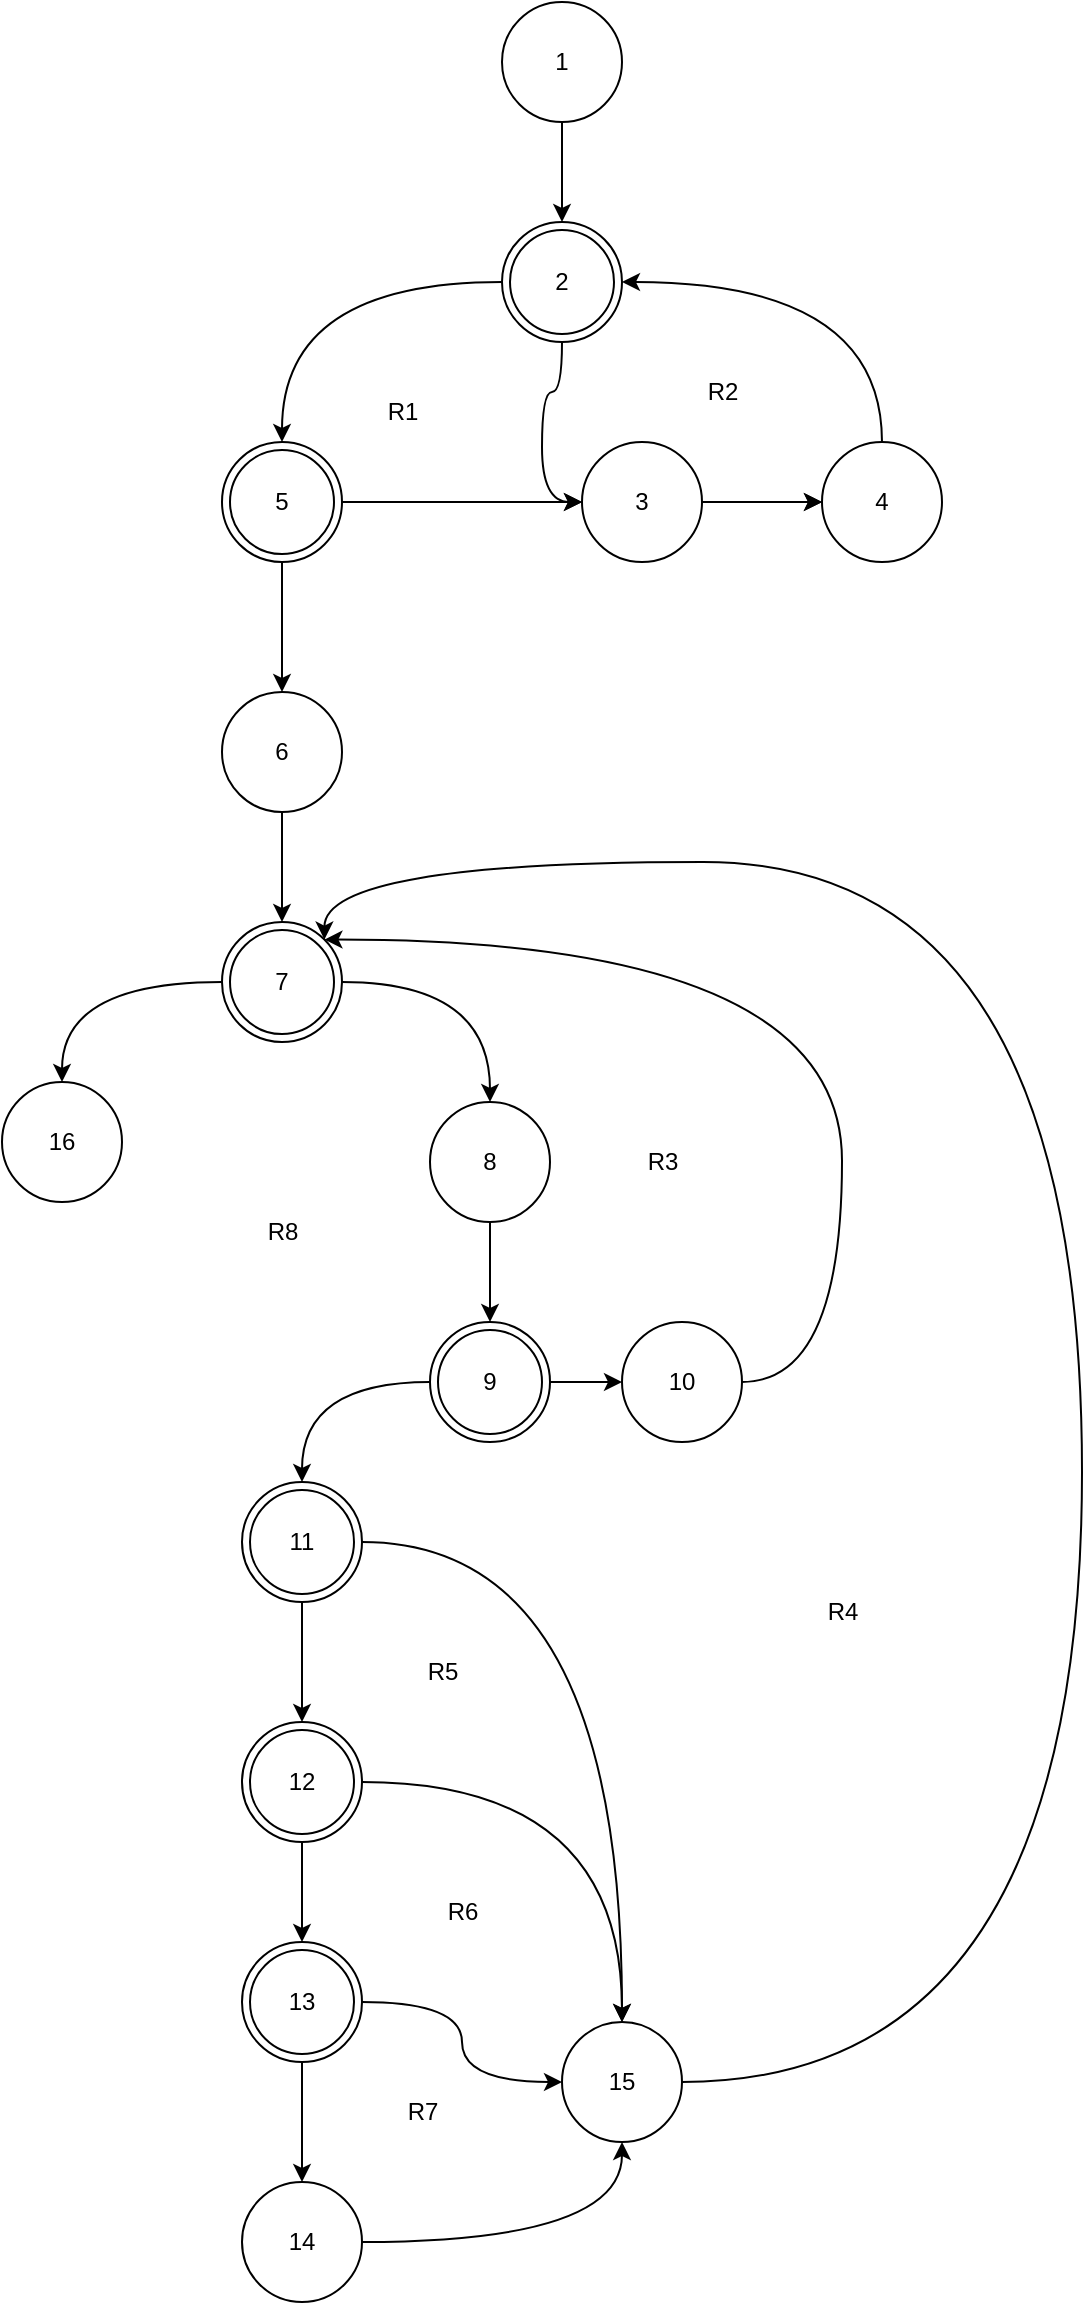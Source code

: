 <mxfile version="20.6.1" type="device"><diagram id="_P3WcdjXHYi9Jncbz_ZL" name="Page-1"><mxGraphModel dx="1051" dy="853" grid="1" gridSize="10" guides="1" tooltips="1" connect="1" arrows="1" fold="1" page="1" pageScale="1" pageWidth="827" pageHeight="1169" math="0" shadow="0"><root><mxCell id="0"/><mxCell id="1" parent="0"/><mxCell id="vJCfKgffCFRLduq6V0Hq-31" style="edgeStyle=orthogonalEdgeStyle;curved=1;rounded=0;orthogonalLoop=1;jettySize=auto;html=1;" parent="1" source="vJCfKgffCFRLduq6V0Hq-22" target="vJCfKgffCFRLduq6V0Hq-30" edge="1"><mxGeometry relative="1" as="geometry"/></mxCell><mxCell id="vJCfKgffCFRLduq6V0Hq-32" style="edgeStyle=orthogonalEdgeStyle;curved=1;rounded=0;orthogonalLoop=1;jettySize=auto;html=1;entryX=0;entryY=0.5;entryDx=0;entryDy=0;exitX=0.5;exitY=1;exitDx=0;exitDy=0;" parent="1" source="vJCfKgffCFRLduq6V0Hq-22" target="vJCfKgffCFRLduq6V0Hq-26" edge="1"><mxGeometry relative="1" as="geometry"/></mxCell><mxCell id="vJCfKgffCFRLduq6V0Hq-22" value="2" style="ellipse;shape=doubleEllipse;whiteSpace=wrap;html=1;aspect=fixed;" parent="1" vertex="1"><mxGeometry x="390" y="290" width="60" height="60" as="geometry"/></mxCell><mxCell id="vJCfKgffCFRLduq6V0Hq-24" style="edgeStyle=orthogonalEdgeStyle;rounded=0;orthogonalLoop=1;jettySize=auto;html=1;curved=1;" parent="1" source="vJCfKgffCFRLduq6V0Hq-23" target="vJCfKgffCFRLduq6V0Hq-22" edge="1"><mxGeometry relative="1" as="geometry"/></mxCell><mxCell id="vJCfKgffCFRLduq6V0Hq-23" value="1" style="ellipse;whiteSpace=wrap;html=1;aspect=fixed;" parent="1" vertex="1"><mxGeometry x="390" y="180" width="60" height="60" as="geometry"/></mxCell><mxCell id="vJCfKgffCFRLduq6V0Hq-28" style="edgeStyle=orthogonalEdgeStyle;rounded=0;orthogonalLoop=1;jettySize=auto;html=1;curved=1;" parent="1" source="vJCfKgffCFRLduq6V0Hq-26" target="vJCfKgffCFRLduq6V0Hq-27" edge="1"><mxGeometry relative="1" as="geometry"/></mxCell><mxCell id="vJCfKgffCFRLduq6V0Hq-63" value="" style="edgeStyle=orthogonalEdgeStyle;curved=1;rounded=0;orthogonalLoop=1;jettySize=auto;html=1;" parent="1" source="vJCfKgffCFRLduq6V0Hq-26" target="vJCfKgffCFRLduq6V0Hq-27" edge="1"><mxGeometry relative="1" as="geometry"/></mxCell><mxCell id="vJCfKgffCFRLduq6V0Hq-26" value="3" style="ellipse;whiteSpace=wrap;html=1;aspect=fixed;" parent="1" vertex="1"><mxGeometry x="430" y="400" width="60" height="60" as="geometry"/></mxCell><mxCell id="vJCfKgffCFRLduq6V0Hq-29" style="edgeStyle=orthogonalEdgeStyle;rounded=0;orthogonalLoop=1;jettySize=auto;html=1;curved=1;exitX=0.5;exitY=0;exitDx=0;exitDy=0;" parent="1" source="vJCfKgffCFRLduq6V0Hq-27" target="vJCfKgffCFRLduq6V0Hq-22" edge="1"><mxGeometry relative="1" as="geometry"><Array as="points"><mxPoint x="580" y="320"/></Array></mxGeometry></mxCell><mxCell id="vJCfKgffCFRLduq6V0Hq-27" value="4" style="ellipse;whiteSpace=wrap;html=1;aspect=fixed;" parent="1" vertex="1"><mxGeometry x="550" y="400" width="60" height="60" as="geometry"/></mxCell><mxCell id="vJCfKgffCFRLduq6V0Hq-33" style="edgeStyle=orthogonalEdgeStyle;curved=1;rounded=0;orthogonalLoop=1;jettySize=auto;html=1;" parent="1" source="vJCfKgffCFRLduq6V0Hq-30" target="vJCfKgffCFRLduq6V0Hq-26" edge="1"><mxGeometry relative="1" as="geometry"/></mxCell><mxCell id="vJCfKgffCFRLduq6V0Hq-37" style="edgeStyle=orthogonalEdgeStyle;curved=1;rounded=0;orthogonalLoop=1;jettySize=auto;html=1;" parent="1" source="vJCfKgffCFRLduq6V0Hq-30" target="vJCfKgffCFRLduq6V0Hq-34" edge="1"><mxGeometry relative="1" as="geometry"/></mxCell><mxCell id="vJCfKgffCFRLduq6V0Hq-30" value="5" style="ellipse;shape=doubleEllipse;whiteSpace=wrap;html=1;aspect=fixed;" parent="1" vertex="1"><mxGeometry x="250" y="400" width="60" height="60" as="geometry"/></mxCell><mxCell id="vJCfKgffCFRLduq6V0Hq-39" style="edgeStyle=orthogonalEdgeStyle;curved=1;rounded=0;orthogonalLoop=1;jettySize=auto;html=1;" parent="1" source="vJCfKgffCFRLduq6V0Hq-34" target="vJCfKgffCFRLduq6V0Hq-38" edge="1"><mxGeometry relative="1" as="geometry"/></mxCell><mxCell id="vJCfKgffCFRLduq6V0Hq-34" value="6" style="ellipse;whiteSpace=wrap;html=1;aspect=fixed;" parent="1" vertex="1"><mxGeometry x="250" y="525" width="60" height="60" as="geometry"/></mxCell><mxCell id="vJCfKgffCFRLduq6V0Hq-41" style="edgeStyle=orthogonalEdgeStyle;curved=1;rounded=0;orthogonalLoop=1;jettySize=auto;html=1;" parent="1" source="vJCfKgffCFRLduq6V0Hq-38" target="vJCfKgffCFRLduq6V0Hq-40" edge="1"><mxGeometry relative="1" as="geometry"/></mxCell><mxCell id="vJCfKgffCFRLduq6V0Hq-43" style="edgeStyle=orthogonalEdgeStyle;curved=1;rounded=0;orthogonalLoop=1;jettySize=auto;html=1;" parent="1" source="vJCfKgffCFRLduq6V0Hq-38" target="vJCfKgffCFRLduq6V0Hq-42" edge="1"><mxGeometry relative="1" as="geometry"/></mxCell><mxCell id="vJCfKgffCFRLduq6V0Hq-38" value="7" style="ellipse;shape=doubleEllipse;whiteSpace=wrap;html=1;aspect=fixed;" parent="1" vertex="1"><mxGeometry x="250" y="640" width="60" height="60" as="geometry"/></mxCell><mxCell id="vJCfKgffCFRLduq6V0Hq-40" value="16" style="ellipse;whiteSpace=wrap;html=1;aspect=fixed;" parent="1" vertex="1"><mxGeometry x="140" y="720" width="60" height="60" as="geometry"/></mxCell><mxCell id="vJCfKgffCFRLduq6V0Hq-45" style="edgeStyle=orthogonalEdgeStyle;curved=1;rounded=0;orthogonalLoop=1;jettySize=auto;html=1;entryX=0.5;entryY=0;entryDx=0;entryDy=0;" parent="1" source="vJCfKgffCFRLduq6V0Hq-42" target="vJCfKgffCFRLduq6V0Hq-44" edge="1"><mxGeometry relative="1" as="geometry"/></mxCell><mxCell id="vJCfKgffCFRLduq6V0Hq-42" value="8" style="ellipse;whiteSpace=wrap;html=1;aspect=fixed;" parent="1" vertex="1"><mxGeometry x="354" y="730" width="60" height="60" as="geometry"/></mxCell><mxCell id="vJCfKgffCFRLduq6V0Hq-47" style="edgeStyle=orthogonalEdgeStyle;curved=1;rounded=0;orthogonalLoop=1;jettySize=auto;html=1;" parent="1" source="vJCfKgffCFRLduq6V0Hq-44" target="vJCfKgffCFRLduq6V0Hq-46" edge="1"><mxGeometry relative="1" as="geometry"/></mxCell><mxCell id="vJCfKgffCFRLduq6V0Hq-50" style="edgeStyle=orthogonalEdgeStyle;curved=1;rounded=0;orthogonalLoop=1;jettySize=auto;html=1;entryX=0.5;entryY=0;entryDx=0;entryDy=0;" parent="1" source="vJCfKgffCFRLduq6V0Hq-44" target="vJCfKgffCFRLduq6V0Hq-49" edge="1"><mxGeometry relative="1" as="geometry"/></mxCell><mxCell id="vJCfKgffCFRLduq6V0Hq-44" value="9" style="ellipse;shape=doubleEllipse;whiteSpace=wrap;html=1;aspect=fixed;" parent="1" vertex="1"><mxGeometry x="354" y="840" width="60" height="60" as="geometry"/></mxCell><mxCell id="vJCfKgffCFRLduq6V0Hq-48" style="edgeStyle=orthogonalEdgeStyle;curved=1;rounded=0;orthogonalLoop=1;jettySize=auto;html=1;entryX=1;entryY=0;entryDx=0;entryDy=0;exitX=1;exitY=0.5;exitDx=0;exitDy=0;" parent="1" source="vJCfKgffCFRLduq6V0Hq-46" target="vJCfKgffCFRLduq6V0Hq-38" edge="1"><mxGeometry relative="1" as="geometry"><Array as="points"><mxPoint x="560" y="870"/><mxPoint x="560" y="649"/></Array></mxGeometry></mxCell><mxCell id="vJCfKgffCFRLduq6V0Hq-46" value="10" style="ellipse;whiteSpace=wrap;html=1;aspect=fixed;" parent="1" vertex="1"><mxGeometry x="450" y="840" width="60" height="60" as="geometry"/></mxCell><mxCell id="vJCfKgffCFRLduq6V0Hq-52" style="edgeStyle=orthogonalEdgeStyle;curved=1;rounded=0;orthogonalLoop=1;jettySize=auto;html=1;" parent="1" source="vJCfKgffCFRLduq6V0Hq-49" target="vJCfKgffCFRLduq6V0Hq-51" edge="1"><mxGeometry relative="1" as="geometry"/></mxCell><mxCell id="vJCfKgffCFRLduq6V0Hq-58" style="edgeStyle=orthogonalEdgeStyle;curved=1;rounded=0;orthogonalLoop=1;jettySize=auto;html=1;" parent="1" source="vJCfKgffCFRLduq6V0Hq-49" target="vJCfKgffCFRLduq6V0Hq-55" edge="1"><mxGeometry relative="1" as="geometry"/></mxCell><mxCell id="vJCfKgffCFRLduq6V0Hq-49" value="11" style="ellipse;shape=doubleEllipse;whiteSpace=wrap;html=1;aspect=fixed;" parent="1" vertex="1"><mxGeometry x="260" y="920" width="60" height="60" as="geometry"/></mxCell><mxCell id="vJCfKgffCFRLduq6V0Hq-54" style="edgeStyle=orthogonalEdgeStyle;curved=1;rounded=0;orthogonalLoop=1;jettySize=auto;html=1;" parent="1" source="vJCfKgffCFRLduq6V0Hq-51" target="vJCfKgffCFRLduq6V0Hq-53" edge="1"><mxGeometry relative="1" as="geometry"/></mxCell><mxCell id="vJCfKgffCFRLduq6V0Hq-57" style="edgeStyle=orthogonalEdgeStyle;curved=1;rounded=0;orthogonalLoop=1;jettySize=auto;html=1;" parent="1" source="vJCfKgffCFRLduq6V0Hq-51" target="vJCfKgffCFRLduq6V0Hq-55" edge="1"><mxGeometry relative="1" as="geometry"/></mxCell><mxCell id="vJCfKgffCFRLduq6V0Hq-51" value="12" style="ellipse;shape=doubleEllipse;whiteSpace=wrap;html=1;aspect=fixed;" parent="1" vertex="1"><mxGeometry x="260" y="1040" width="60" height="60" as="geometry"/></mxCell><mxCell id="vJCfKgffCFRLduq6V0Hq-56" style="edgeStyle=orthogonalEdgeStyle;curved=1;rounded=0;orthogonalLoop=1;jettySize=auto;html=1;entryX=0;entryY=0.5;entryDx=0;entryDy=0;" parent="1" source="vJCfKgffCFRLduq6V0Hq-53" target="vJCfKgffCFRLduq6V0Hq-55" edge="1"><mxGeometry relative="1" as="geometry"/></mxCell><mxCell id="vJCfKgffCFRLduq6V0Hq-60" style="edgeStyle=orthogonalEdgeStyle;curved=1;rounded=0;orthogonalLoop=1;jettySize=auto;html=1;" parent="1" source="vJCfKgffCFRLduq6V0Hq-53" target="vJCfKgffCFRLduq6V0Hq-59" edge="1"><mxGeometry relative="1" as="geometry"/></mxCell><mxCell id="vJCfKgffCFRLduq6V0Hq-53" value="13" style="ellipse;shape=doubleEllipse;whiteSpace=wrap;html=1;aspect=fixed;" parent="1" vertex="1"><mxGeometry x="260" y="1150" width="60" height="60" as="geometry"/></mxCell><mxCell id="vJCfKgffCFRLduq6V0Hq-62" style="edgeStyle=orthogonalEdgeStyle;curved=1;rounded=0;orthogonalLoop=1;jettySize=auto;html=1;entryX=1;entryY=0;entryDx=0;entryDy=0;" parent="1" source="vJCfKgffCFRLduq6V0Hq-55" target="vJCfKgffCFRLduq6V0Hq-38" edge="1"><mxGeometry relative="1" as="geometry"><Array as="points"><mxPoint x="680" y="1220"/><mxPoint x="680" y="610"/><mxPoint x="301" y="610"/></Array></mxGeometry></mxCell><mxCell id="vJCfKgffCFRLduq6V0Hq-55" value="15" style="ellipse;whiteSpace=wrap;html=1;aspect=fixed;" parent="1" vertex="1"><mxGeometry x="420" y="1190" width="60" height="60" as="geometry"/></mxCell><mxCell id="vJCfKgffCFRLduq6V0Hq-61" style="edgeStyle=orthogonalEdgeStyle;curved=1;rounded=0;orthogonalLoop=1;jettySize=auto;html=1;" parent="1" source="vJCfKgffCFRLduq6V0Hq-59" target="vJCfKgffCFRLduq6V0Hq-55" edge="1"><mxGeometry relative="1" as="geometry"/></mxCell><mxCell id="vJCfKgffCFRLduq6V0Hq-59" value="14" style="ellipse;whiteSpace=wrap;html=1;aspect=fixed;" parent="1" vertex="1"><mxGeometry x="260" y="1270" width="60" height="60" as="geometry"/></mxCell><mxCell id="fKpSEnlqG2ysaFw_ot8x-3" value="R1" style="text;html=1;align=center;verticalAlign=middle;resizable=0;points=[];autosize=1;strokeColor=none;fillColor=none;" vertex="1" parent="1"><mxGeometry x="320" y="370" width="40" height="30" as="geometry"/></mxCell><mxCell id="fKpSEnlqG2ysaFw_ot8x-4" value="R2" style="text;html=1;align=center;verticalAlign=middle;resizable=0;points=[];autosize=1;strokeColor=none;fillColor=none;" vertex="1" parent="1"><mxGeometry x="480" y="360" width="40" height="30" as="geometry"/></mxCell><mxCell id="fKpSEnlqG2ysaFw_ot8x-5" value="R3" style="text;html=1;align=center;verticalAlign=middle;resizable=0;points=[];autosize=1;strokeColor=none;fillColor=none;" vertex="1" parent="1"><mxGeometry x="450" y="745" width="40" height="30" as="geometry"/></mxCell><mxCell id="fKpSEnlqG2ysaFw_ot8x-6" value="R4" style="text;html=1;align=center;verticalAlign=middle;resizable=0;points=[];autosize=1;strokeColor=none;fillColor=none;" vertex="1" parent="1"><mxGeometry x="540" y="970" width="40" height="30" as="geometry"/></mxCell><mxCell id="fKpSEnlqG2ysaFw_ot8x-7" value="R5" style="text;html=1;align=center;verticalAlign=middle;resizable=0;points=[];autosize=1;strokeColor=none;fillColor=none;" vertex="1" parent="1"><mxGeometry x="340" y="1000" width="40" height="30" as="geometry"/></mxCell><mxCell id="fKpSEnlqG2ysaFw_ot8x-8" value="R6" style="text;html=1;align=center;verticalAlign=middle;resizable=0;points=[];autosize=1;strokeColor=none;fillColor=none;" vertex="1" parent="1"><mxGeometry x="350" y="1120" width="40" height="30" as="geometry"/></mxCell><mxCell id="fKpSEnlqG2ysaFw_ot8x-9" value="R7" style="text;html=1;align=center;verticalAlign=middle;resizable=0;points=[];autosize=1;strokeColor=none;fillColor=none;" vertex="1" parent="1"><mxGeometry x="330" y="1220" width="40" height="30" as="geometry"/></mxCell><mxCell id="fKpSEnlqG2ysaFw_ot8x-10" value="R8" style="text;html=1;align=center;verticalAlign=middle;resizable=0;points=[];autosize=1;strokeColor=none;fillColor=none;" vertex="1" parent="1"><mxGeometry x="260" y="780" width="40" height="30" as="geometry"/></mxCell></root></mxGraphModel></diagram></mxfile>